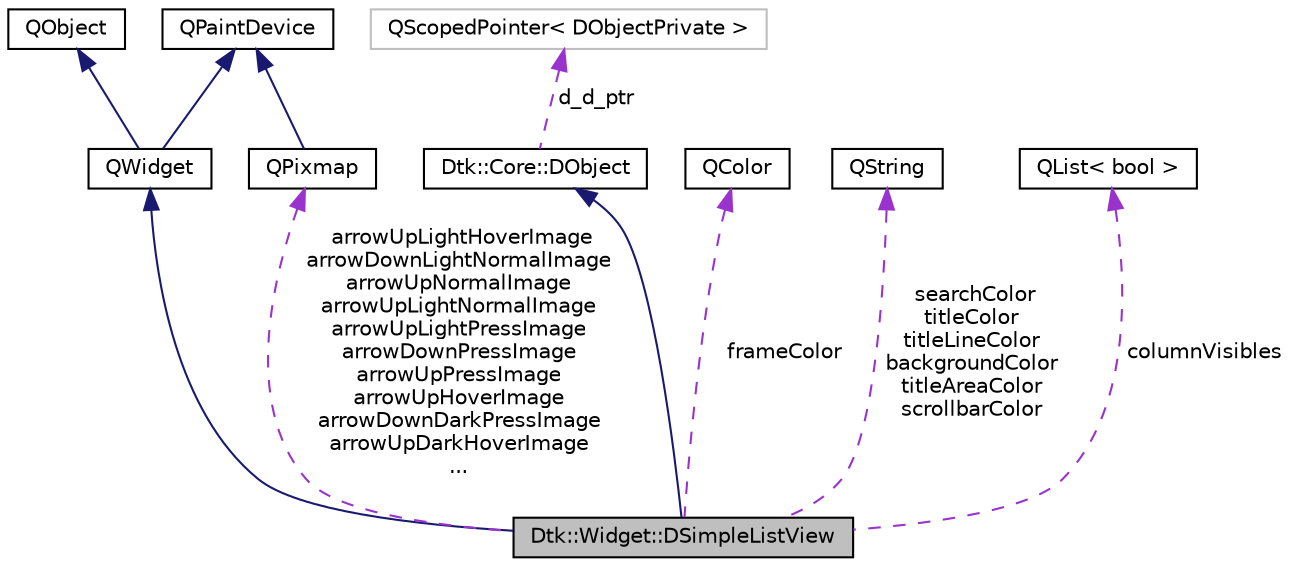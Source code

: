 digraph "Dtk::Widget::DSimpleListView"
{
  edge [fontname="Helvetica",fontsize="10",labelfontname="Helvetica",labelfontsize="10"];
  node [fontname="Helvetica",fontsize="10",shape=record];
  Node5 [label="Dtk::Widget::DSimpleListView",height=0.2,width=0.4,color="black", fillcolor="grey75", style="filled", fontcolor="black"];
  Node6 -> Node5 [dir="back",color="midnightblue",fontsize="10",style="solid",fontname="Helvetica"];
  Node6 [label="QWidget",height=0.2,width=0.4,color="black", fillcolor="white", style="filled",URL="/home/xmuli/project/dtk/tags/qtwidgets.tags$qwidget.html"];
  Node7 -> Node6 [dir="back",color="midnightblue",fontsize="10",style="solid",fontname="Helvetica"];
  Node7 [label="QObject",height=0.2,width=0.4,color="black", fillcolor="white", style="filled",URL="/home/xmuli/project/dtk/tags/qtcore.tags$qobject.html"];
  Node8 -> Node6 [dir="back",color="midnightblue",fontsize="10",style="solid",fontname="Helvetica"];
  Node8 [label="QPaintDevice",height=0.2,width=0.4,color="black", fillcolor="white", style="filled",URL="/home/xmuli/project/dtk/tags/qtgui.tags$qpaintdevice.html"];
  Node9 -> Node5 [dir="back",color="midnightblue",fontsize="10",style="solid",fontname="Helvetica"];
  Node9 [label="Dtk::Core::DObject",height=0.2,width=0.4,color="black", fillcolor="white", style="filled",URL="$class_dtk_1_1_core_1_1_d_object.html",tooltip="deepin-tool-kit 中所有公开类的祖先类。 "];
  Node10 -> Node9 [dir="back",color="darkorchid3",fontsize="10",style="dashed",label=" d_d_ptr" ,fontname="Helvetica"];
  Node10 [label="QScopedPointer\< DObjectPrivate \>",height=0.2,width=0.4,color="grey75", fillcolor="white", style="filled"];
  Node11 -> Node5 [dir="back",color="darkorchid3",fontsize="10",style="dashed",label=" frameColor" ,fontname="Helvetica"];
  Node11 [label="QColor",height=0.2,width=0.4,color="black", fillcolor="white", style="filled",URL="/home/xmuli/project/dtk/tags/qtgui.tags$qcolor.html"];
  Node12 -> Node5 [dir="back",color="darkorchid3",fontsize="10",style="dashed",label=" searchColor\ntitleColor\ntitleLineColor\nbackgroundColor\ntitleAreaColor\nscrollbarColor" ,fontname="Helvetica"];
  Node12 [label="QString",height=0.2,width=0.4,color="black", fillcolor="white", style="filled",URL="/home/xmuli/project/dtk/tags/qtcore.tags$qstring.html"];
  Node13 -> Node5 [dir="back",color="darkorchid3",fontsize="10",style="dashed",label=" arrowUpLightHoverImage\narrowDownLightNormalImage\narrowUpNormalImage\narrowUpLightNormalImage\narrowUpLightPressImage\narrowDownPressImage\narrowUpPressImage\narrowUpHoverImage\narrowDownDarkPressImage\narrowUpDarkHoverImage\n..." ,fontname="Helvetica"];
  Node13 [label="QPixmap",height=0.2,width=0.4,color="black", fillcolor="white", style="filled",URL="/home/xmuli/project/dtk/tags/qtgui.tags$qpixmap.html"];
  Node8 -> Node13 [dir="back",color="midnightblue",fontsize="10",style="solid",fontname="Helvetica"];
  Node14 -> Node5 [dir="back",color="darkorchid3",fontsize="10",style="dashed",label=" columnVisibles" ,fontname="Helvetica"];
  Node14 [label="QList\< bool \>",height=0.2,width=0.4,color="black", fillcolor="white", style="filled",URL="/home/xmuli/project/dtk/tags/qtcore.tags$qlist.html"];
}
